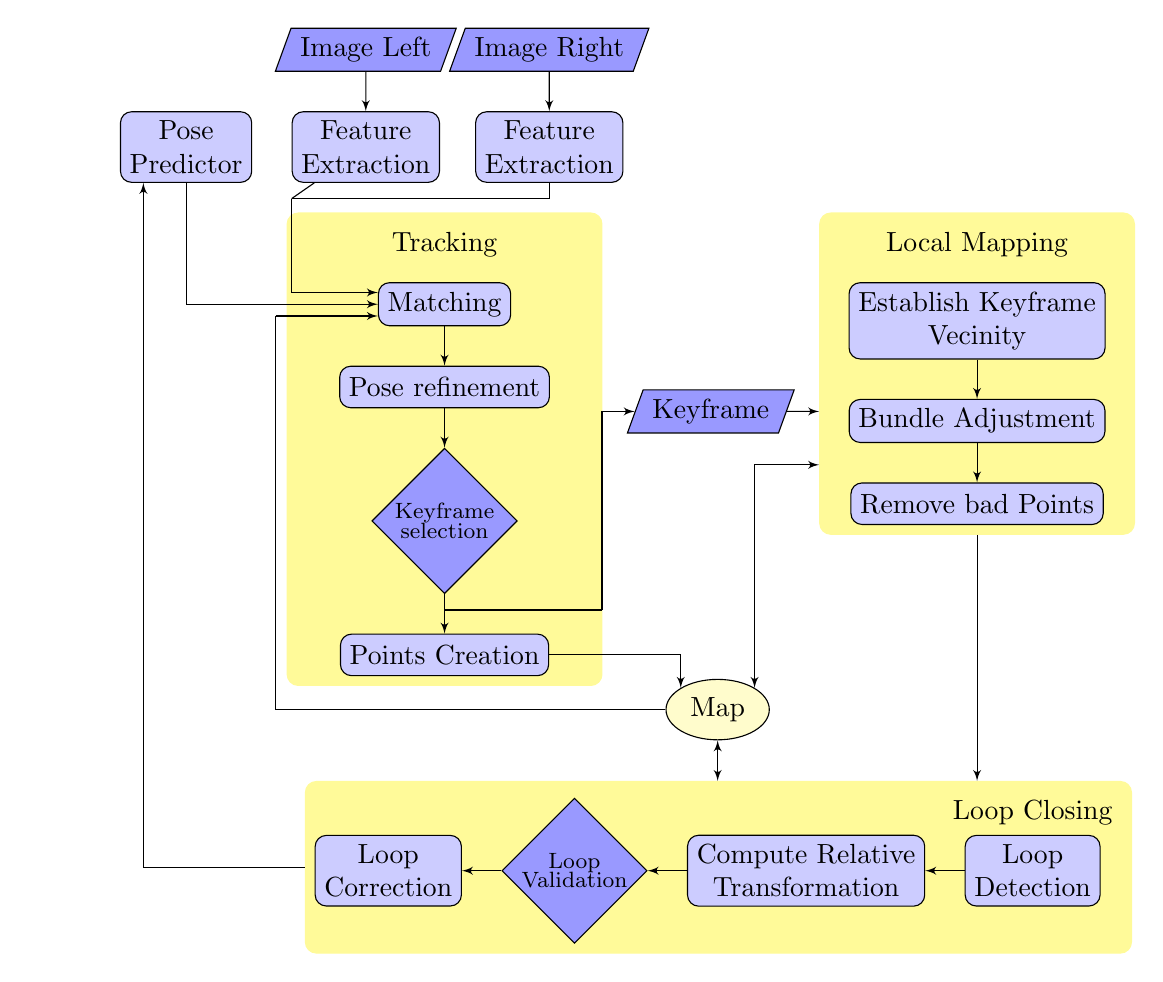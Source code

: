 % Define block styles
\tikzstyle{decision} = [diamond, draw, fill=yellow!40, 
    text width=4.5em, text badly centered, inner sep=0pt,transform shape] % transform shape es para poder escalar los nodos
\tikzstyle{decisiong} = [diamond, draw, fill=blue!40, 
    text width=4.em,text badly centered, inner sep=0pt, transform shape]
\tikzstyle{block} = [rectangle, minimum width=1cm, minimum height=0.5cm, draw, fill=yellow!20, 
    text width=20em, text centered, rounded corners, minimum height=1.5em,transform shape]
\tikzstyle{blockjusttext} = [rectangle, text centered, rounded corners,transform shape]
\tikzstyle{blockg} = [rectangle, minimum width=1cm, minimum height=0.5cm, draw, fill=blue!20, text centered, rounded corners, minimum height=1.5em,transform shape]
\tikzstyle{arrow} = [draw, -latex']
\tikzstyle{doublearrow} = [draw, latex'-latex']
\tikzstyle{line} = [draw]
\tikzstyle{cloud} = [draw, ellipse,fill=yellow!20, minimum height=2em,transform shape]
\tikzstyle{data} = [draw,trapezium,trapezium left angle=70,trapezium right angle=-70, fill=blue!40,,transform shape]


\begin{tikzpicture}[remember picture, auto]

	% Stereo Images Node
	\node [data] (ImageLeft) {Image Left};
	\node [blockg, anchor=north, below = 0.5cm of ImageLeft, align=center] (FeatureExtractionLeft) {Feature\\ Extraction};
	\node [data, right = 0.1cm  of ImageLeft] (ImageRight) {Image Right};
	\node [blockg, anchor=north, below = 0.5cm of ImageRight, align=center] (FeatureExtractionRight) {Feature\\ Extraction};

  %%%%%%%%%%%%%%%%%%%%%%%%%%%%%%%%%%%%%%%%%%%%%%%%%%%%%%%%%%%%%%%%%%%%%%%%%%%%%%%%%%%%%%%%%%%%%%%  
	%% Tracking
	%%%%%%%%%%%%%%%%%%%%%%%%%%%%%%%%%%%%%%%%%%%%%%%%%%%%%%%%%%%%%%%%%%%%%%%%%%%%%%%%%%%%%%%%%%%%%%%  
	
  % Tracking nodes
	\node [blockjusttext, text width=10em, anchor=north] (trackingTitle) at ($(FeatureExtractionLeft.south)+(1cm,-0.5cm)$) {Tracking}; % posicionamos el nodo trackingtitle abajo a la derecha
  \node [blockg, below = 0.2cm of trackingTitle] (Matching) {Matching};
  \node [blockg, below = 0.5cm of Matching] (PoseRefinement) {Pose refinement};
  \node [decisiong, below = 0.5cm of PoseRefinement, align=center] (KeyframeSelection) {\footnotesize Keyframe\\ \vspace{-5pt} selection};
  \node [blockg, below = 0.5cm of KeyframeSelection] (PointsCreation) {Points Creation};
            
  % Tracking Background Node
  \begin{scope}[on background layer]
		\node [rectangle, draw=yellow!40, fill=yellow!40, 
    		fit=(trackingTitle) (PointsCreation), rounded corners, transform shape] (Tracking) {}; 
  \end{scope}
  
  %%%%%%%%%%%%%%%%%%%%%%%%%%%%%%%%%%%%%%%%%%%%%%%%%%%%%%%%%%%%%%%%%%%%%%%%%%%%%%%%%%%%%%%%%%%%%%%  
	%% Mapping
	%%%%%%%%%%%%%%%%%%%%%%%%%%%%%%%%%%%%%%%%%%%%%%%%%%%%%%%%%%%%%%%%%%%%%%%%%%%%%%%%%%%%%%%%%%%%%%%  
  
 	% Map	node
	\node [cloud, right = 0.5cm  of Tracking] (Map) at ($(Tracking.south east)+(0.3cm,-0.3cm)$) {Map};
    
    
	% Mapping nodes
	\node [blockjusttext, text width=10em, anchor=west] (mappingTitle) at ($(trackingTitle.east)+(3cm,0)$) {Local Mapping};
	\node [blockg, below = 0.2cm of mappingTitle, align=center] (FindNewMeas) {Establish Keyframe\\ Vecinity};
	\node [blockg, below = 0.5cm of FindNewMeas, align=center] (BundleAdjustment) {Bundle Adjustment}; % se usa el align para poder hacer el salto de linea
	\node [blockg, below = 0.5cm of BundleAdjustment] (RemoveBadPoints) {Remove bad Points};

	 
  % Mapping Background Node
  \begin{scope}[on background layer]
		\node [rectangle, draw=yellow!40, fill=yellow!40, 
    		fit=(mappingTitle) (RemoveBadPoints), rounded corners, transform shape] (Mapping) {}; 
  \end{scope}
  
  % Keyframe node
  \node [data] (Keyframe) at  ($(Tracking)!0.5!(Mapping)$) {Keyframe}; % esto es para ponerlo justo entre medio de los dos nodos
  
  % Pose Prediction Node
  \node [blockg, anchor=east, align=center] (PosePrediction) at ($(FeatureExtractionLeft.west)+(-0.5cm,0cm)$) {Pose\\ Predictor};
  
  %%%%%%%%%%%%%%%%%%%%%%%%%%%%%%%%%%%%%%%%%%%%%%%%%%%%%%%%%%%%%%%%%%%%%%%%%%%%%%%%%%%%%%%%%%%%%%%  
	%% Loop Closing
	%%%%%%%%%%%%%%%%%%%%%%%%%%%%%%%%%%%%%%%%%%%%%%%%%%%%%%%%%%%%%%%%%%%%%%%%%%%%%%%%%%%%%%%%%%%%%%%    
  
	% Loop Closing nodes
		\node [blockjusttext, anchor=south] (loopClosingTitle) at ($(Map.south)+(4cm,-1.2cm)$) {Loop Closing};
		\node [blockg, anchor=north, align=center] (LoopDetection) at ($(loopClosingTitle.south)$) {Loop\\ Detection};
  	  \node [blockg, anchor=east, align=center] (ComputeRelativeTransformation) at ($(LoopDetection.west)+(-0.5cm,0)$) {Compute Relative\\ Transformation};
		\node [decisiong, anchor=east, align=center] (LoopValidation) at ($(ComputeRelativeTransformation.west)+(-0.5cm,0)$) {\footnotesize Loop\\ \vspace{-5pt} Validation};
	  \node [blockg, anchor=east, align=center] (LoopCorrection) at ($(LoopValidation.west)+(-0.5cm,0)$) {Loop\\ Correction};

  
	% Loop Closing background
  \begin{scope}[on background layer]
		\node [rectangle, draw=yellow!40, fill=yellow!40, 
    		fit=(LoopCorrection) (LoopValidation) (loopClosingTitle), rounded corners, transform shape] (LoopClosing) {}; 
  \end{scope}
  
  %%%%%%%%%%%%%%%%%%%%%%%%%%%%%%%%%%%%%%%%%%%%%%%%%%%%%%%%%%%%%%%%%%%%%%%%%%%%%%%%%%%%%%%%%%%%%%%  
	%% Edges
	%%%%%%%%%%%%%%%%%%%%%%%%%%%%%%%%%%%%%%%%%%%%%%%%%%%%%%%%%%%%%%%%%%%%%%%%%%%%%%%%%%%%%%%%%%%%%%%
  
	% Para unir flechas (son basicamente nodos sin etiquetas)
	%\coordinate (MergeExtractors) at ($(FeatureExtractionLeft.south)+(-1.01cm,-0.2cm)$);
	\coordinate (MergeMapMatching) at ($(Matching.190)+(-1.3cm,0cm)$);
	\coordinate (MergeExtractors) at ($(FeatureExtractionLeft.south west)+(0cm,-0.2cm)$);
  \coordinate (MergeKeyframeSelection) at ($(KeyframeSelection.south)+(0cm,-0.2cm)$);
  \coordinate (MergeKeyframeCorner) at ($(MergeKeyframeSelection.east)+(2cm,0cm)$);
  
  % Draw Tracking edges
  \path [arrow] (ImageLeft) -- (FeatureExtractionLeft.north);
  \path [arrow] (ImageRight) -- (FeatureExtractionRight.north);
  \path [arrow] (Matching) -- (PoseRefinement);
  \path [arrow] (PoseRefinement) -- (KeyframeSelection);
  \path [line] (KeyframeSelection) -- (MergeKeyframeSelection);  
  \path [arrow] (MergeKeyframeSelection) -- (PointsCreation);
  
	% Merge Tracking incoming arrows
	\path [line] (FeatureExtractionLeft) -- (MergeExtractors); % el (-|) pone la flecha con un codo
  \path [line] (FeatureExtractionRight) |- (MergeExtractors);
  \path [arrow] (PosePrediction) |- (Matching);
  \path [arrow] (MergeExtractors) |- (Matching.170);
  
	    
  % Draw Keyframe edges
  \path [line] (MergeKeyframeSelection) -| (MergeKeyframeCorner);
  \path [arrow] (MergeKeyframeCorner.north) |- (Keyframe.west); % .west para que llegue a la izq del nodo
  \path [arrow] (Keyframe.0) --  (Keyframe -| Mapping.west);  % linea derecha
    
  % Draw Mapping edges
  \path [arrow] (FindNewMeas) -- (BundleAdjustment);
  \path [arrow] (BundleAdjustment) -- (RemoveBadPoints);
  
	% Draw Map edges  
  \path [doublearrow] (Map.north east) |- (Mapping.210);
  \path [line] (Map) -| (MergeMapMatching.west);
  \path [arrow] (MergeMapMatching.east) -- (Matching.190);
  \path [arrow] (PointsCreation.east) -| (Map.north west);
  
	% Draw Loop Closing edges
	\path [arrow] (Mapping) -- (Mapping |- LoopClosing.north); % linea derecha
	\path [doublearrow] (Map) -- (Map |- LoopClosing.north); % linea derecha
  \path [arrow] (LoopClosing.west) -| (PosePrediction.220);
  \path [arrow] (LoopDetection) -- (ComputeRelativeTransformation);
  \path [arrow] (ComputeRelativeTransformation) -- (LoopValidation);
  \path [arrow] (LoopValidation) -- (LoopCorrection);
  
\end{tikzpicture}
